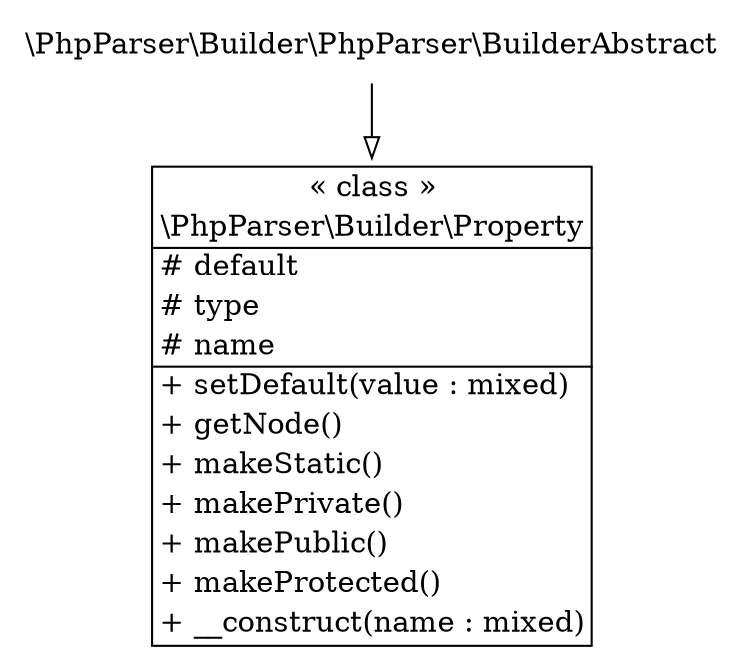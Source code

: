 digraph "Class Diagram" {
  node [shape=plaintext]
  "\\PhpParser\\Builder\\Property" [
    label=<
<table border="1" cellpadding="2" cellspacing="0" cellborder="0">
<tr><td align="center">&laquo; class &raquo;</td></tr>
<tr><td align="center" title="class Property">\\PhpParser\\Builder\\Property</td></tr><hr />
<tr><td align="left" title="protected default"># default</td></tr>
<tr><td align="left" title="protected type"># type</td></tr>
<tr><td align="left" title="protected name"># name</td></tr>
<hr />
<tr><td align="left" title="public setDefault">+ setDefault(value : mixed)</td></tr>
<tr><td align="left" title="public getNode">+ getNode()</td></tr>
<tr><td align="left" title="public makeStatic">+ makeStatic()</td></tr>
<tr><td align="left" title="public makePrivate">+ makePrivate()</td></tr>
<tr><td align="left" title="public makePublic">+ makePublic()</td></tr>
<tr><td align="left" title="public makeProtected">+ makeProtected()</td></tr>
<tr><td align="left" title="public __construct">+ __construct(name : mixed)</td></tr>
</table>
  >
  ];
"\\PhpParser\\Builder\\PhpParser\\BuilderAbstract" -> "\\PhpParser\\Builder\\Property" [arrowhead="empty"];

}